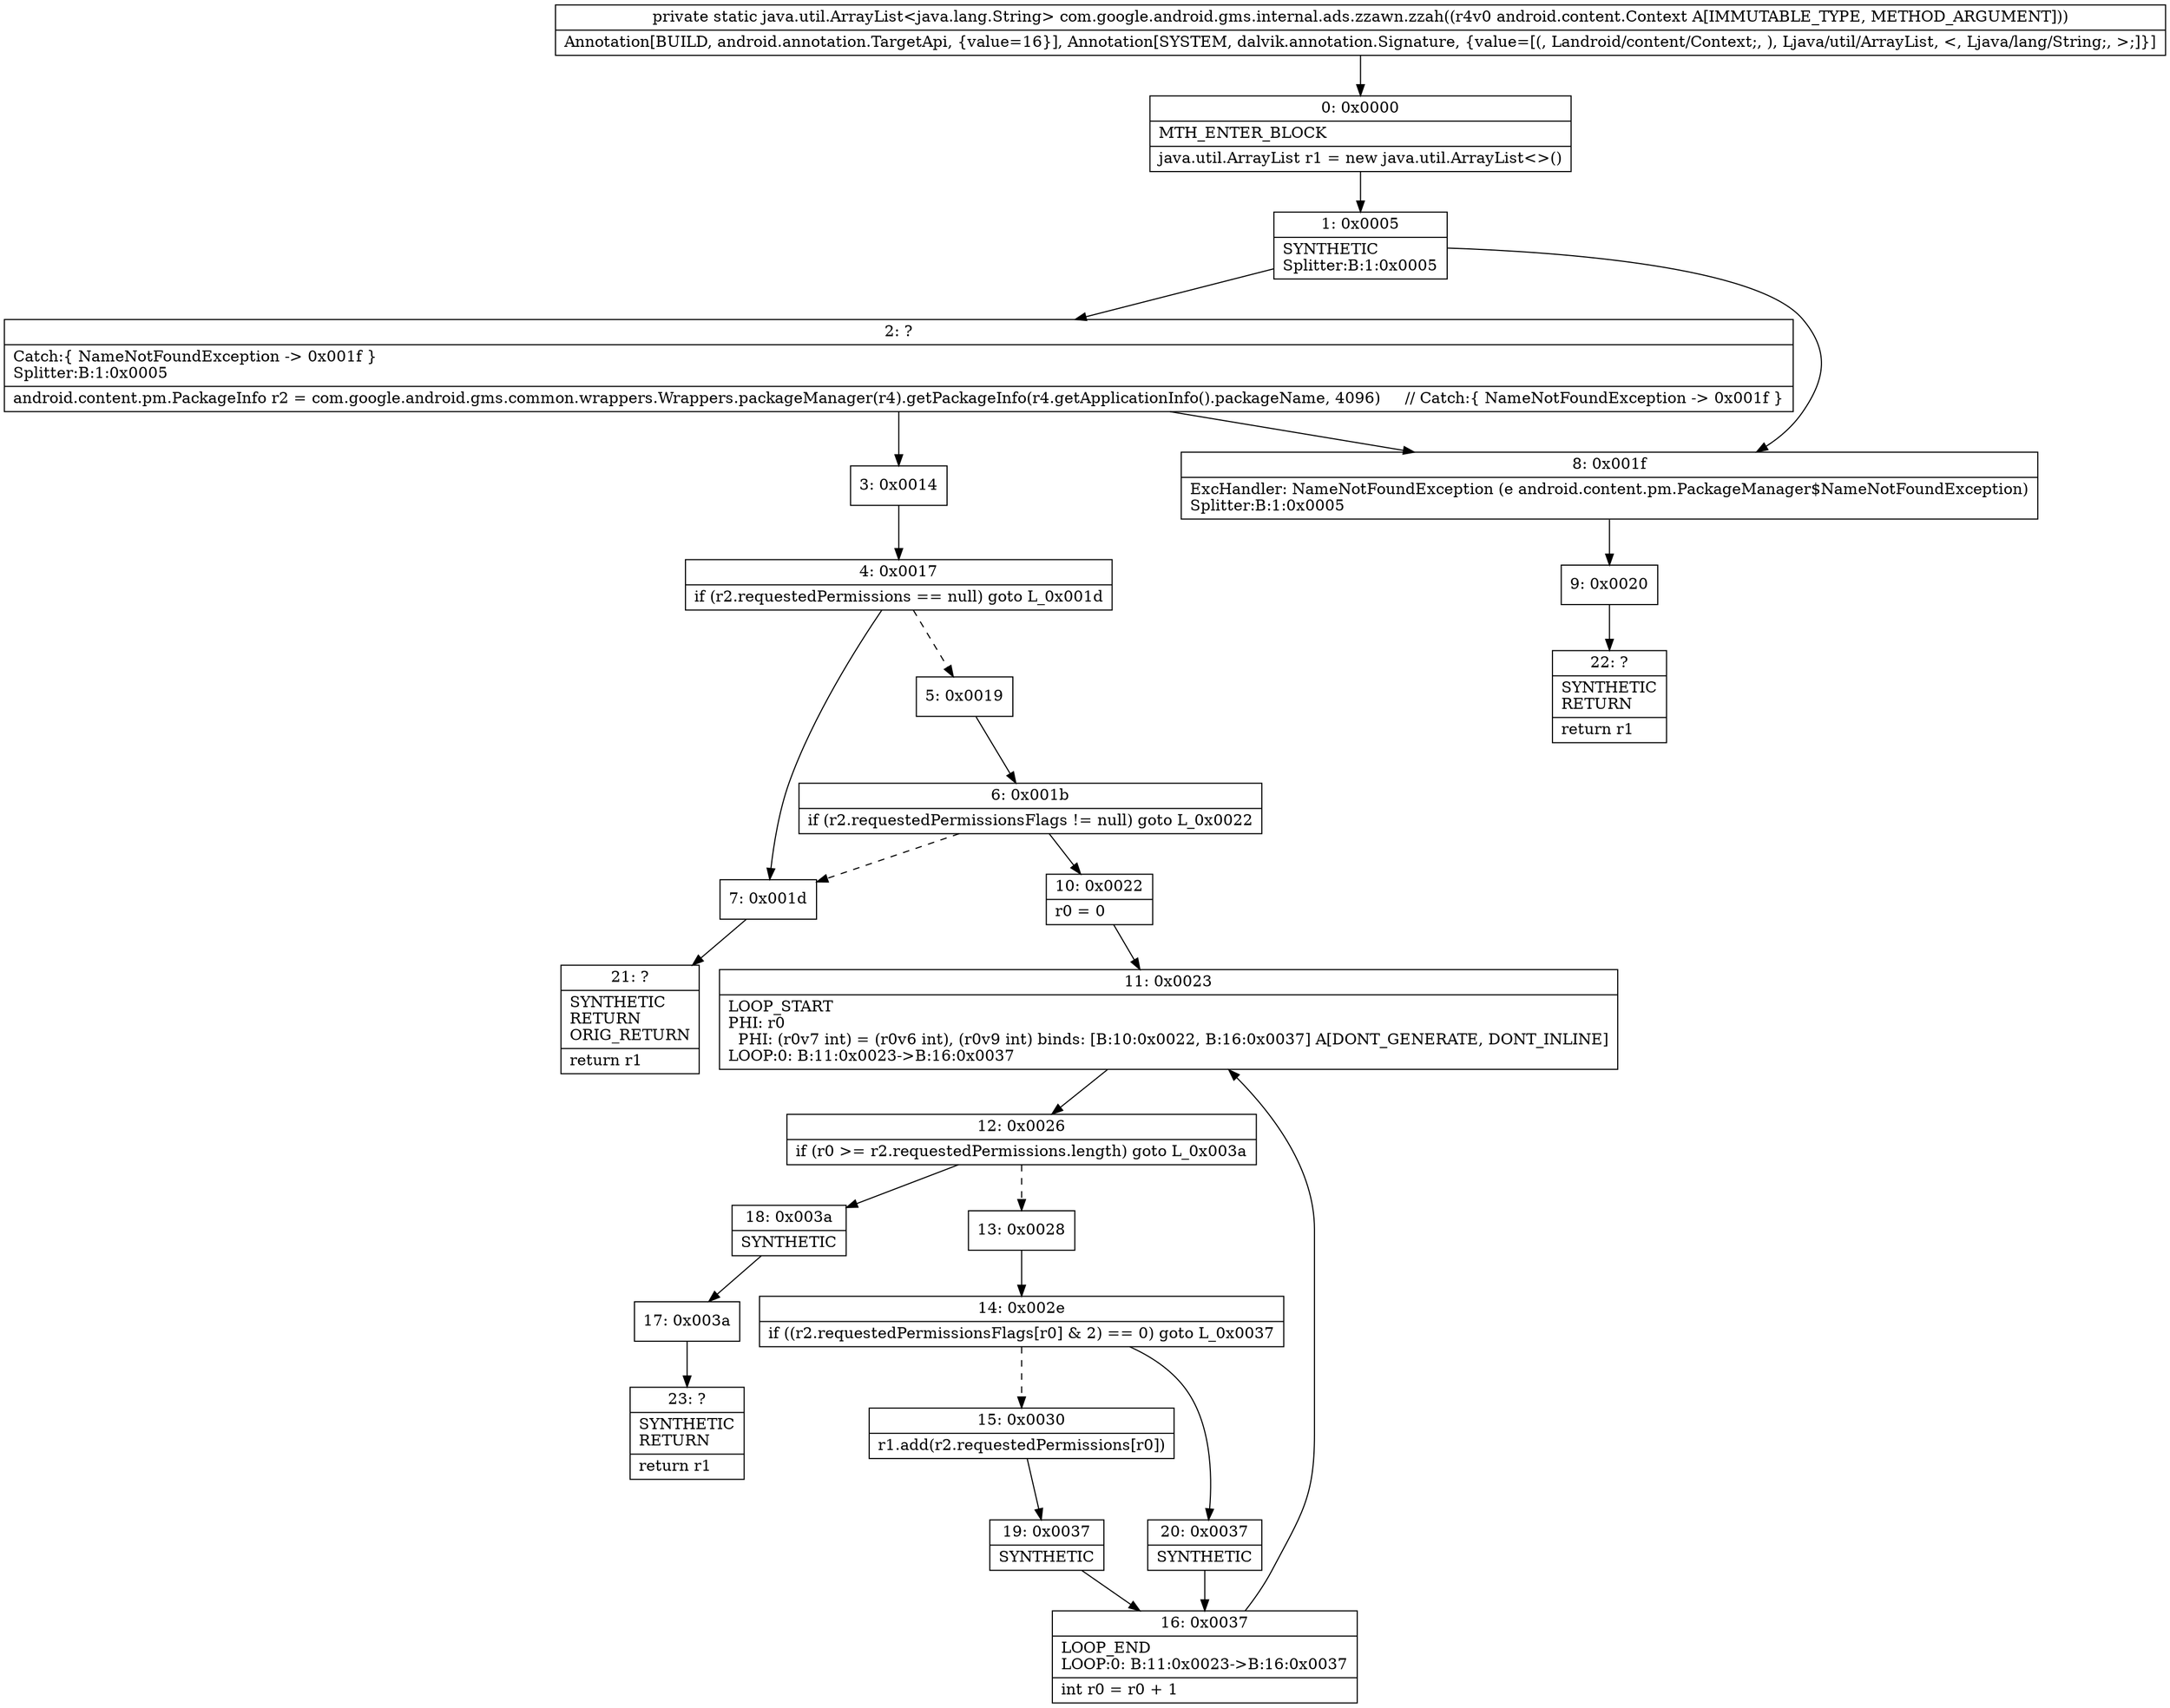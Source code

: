 digraph "CFG forcom.google.android.gms.internal.ads.zzawn.zzah(Landroid\/content\/Context;)Ljava\/util\/ArrayList;" {
Node_0 [shape=record,label="{0\:\ 0x0000|MTH_ENTER_BLOCK\l|java.util.ArrayList r1 = new java.util.ArrayList\<\>()\l}"];
Node_1 [shape=record,label="{1\:\ 0x0005|SYNTHETIC\lSplitter:B:1:0x0005\l}"];
Node_2 [shape=record,label="{2\:\ ?|Catch:\{ NameNotFoundException \-\> 0x001f \}\lSplitter:B:1:0x0005\l|android.content.pm.PackageInfo r2 = com.google.android.gms.common.wrappers.Wrappers.packageManager(r4).getPackageInfo(r4.getApplicationInfo().packageName, 4096)     \/\/ Catch:\{ NameNotFoundException \-\> 0x001f \}\l}"];
Node_3 [shape=record,label="{3\:\ 0x0014}"];
Node_4 [shape=record,label="{4\:\ 0x0017|if (r2.requestedPermissions == null) goto L_0x001d\l}"];
Node_5 [shape=record,label="{5\:\ 0x0019}"];
Node_6 [shape=record,label="{6\:\ 0x001b|if (r2.requestedPermissionsFlags != null) goto L_0x0022\l}"];
Node_7 [shape=record,label="{7\:\ 0x001d}"];
Node_8 [shape=record,label="{8\:\ 0x001f|ExcHandler: NameNotFoundException (e android.content.pm.PackageManager$NameNotFoundException)\lSplitter:B:1:0x0005\l}"];
Node_9 [shape=record,label="{9\:\ 0x0020}"];
Node_10 [shape=record,label="{10\:\ 0x0022|r0 = 0\l}"];
Node_11 [shape=record,label="{11\:\ 0x0023|LOOP_START\lPHI: r0 \l  PHI: (r0v7 int) = (r0v6 int), (r0v9 int) binds: [B:10:0x0022, B:16:0x0037] A[DONT_GENERATE, DONT_INLINE]\lLOOP:0: B:11:0x0023\-\>B:16:0x0037\l}"];
Node_12 [shape=record,label="{12\:\ 0x0026|if (r0 \>= r2.requestedPermissions.length) goto L_0x003a\l}"];
Node_13 [shape=record,label="{13\:\ 0x0028}"];
Node_14 [shape=record,label="{14\:\ 0x002e|if ((r2.requestedPermissionsFlags[r0] & 2) == 0) goto L_0x0037\l}"];
Node_15 [shape=record,label="{15\:\ 0x0030|r1.add(r2.requestedPermissions[r0])\l}"];
Node_16 [shape=record,label="{16\:\ 0x0037|LOOP_END\lLOOP:0: B:11:0x0023\-\>B:16:0x0037\l|int r0 = r0 + 1\l}"];
Node_17 [shape=record,label="{17\:\ 0x003a}"];
Node_18 [shape=record,label="{18\:\ 0x003a|SYNTHETIC\l}"];
Node_19 [shape=record,label="{19\:\ 0x0037|SYNTHETIC\l}"];
Node_20 [shape=record,label="{20\:\ 0x0037|SYNTHETIC\l}"];
Node_21 [shape=record,label="{21\:\ ?|SYNTHETIC\lRETURN\lORIG_RETURN\l|return r1\l}"];
Node_22 [shape=record,label="{22\:\ ?|SYNTHETIC\lRETURN\l|return r1\l}"];
Node_23 [shape=record,label="{23\:\ ?|SYNTHETIC\lRETURN\l|return r1\l}"];
MethodNode[shape=record,label="{private static java.util.ArrayList\<java.lang.String\> com.google.android.gms.internal.ads.zzawn.zzah((r4v0 android.content.Context A[IMMUTABLE_TYPE, METHOD_ARGUMENT]))  | Annotation[BUILD, android.annotation.TargetApi, \{value=16\}], Annotation[SYSTEM, dalvik.annotation.Signature, \{value=[(, Landroid\/content\/Context;, ), Ljava\/util\/ArrayList, \<, Ljava\/lang\/String;, \>;]\}]\l}"];
MethodNode -> Node_0;
Node_0 -> Node_1;
Node_1 -> Node_2;
Node_1 -> Node_8;
Node_2 -> Node_3;
Node_2 -> Node_8;
Node_3 -> Node_4;
Node_4 -> Node_5[style=dashed];
Node_4 -> Node_7;
Node_5 -> Node_6;
Node_6 -> Node_7[style=dashed];
Node_6 -> Node_10;
Node_7 -> Node_21;
Node_8 -> Node_9;
Node_9 -> Node_22;
Node_10 -> Node_11;
Node_11 -> Node_12;
Node_12 -> Node_13[style=dashed];
Node_12 -> Node_18;
Node_13 -> Node_14;
Node_14 -> Node_15[style=dashed];
Node_14 -> Node_20;
Node_15 -> Node_19;
Node_16 -> Node_11;
Node_17 -> Node_23;
Node_18 -> Node_17;
Node_19 -> Node_16;
Node_20 -> Node_16;
}

